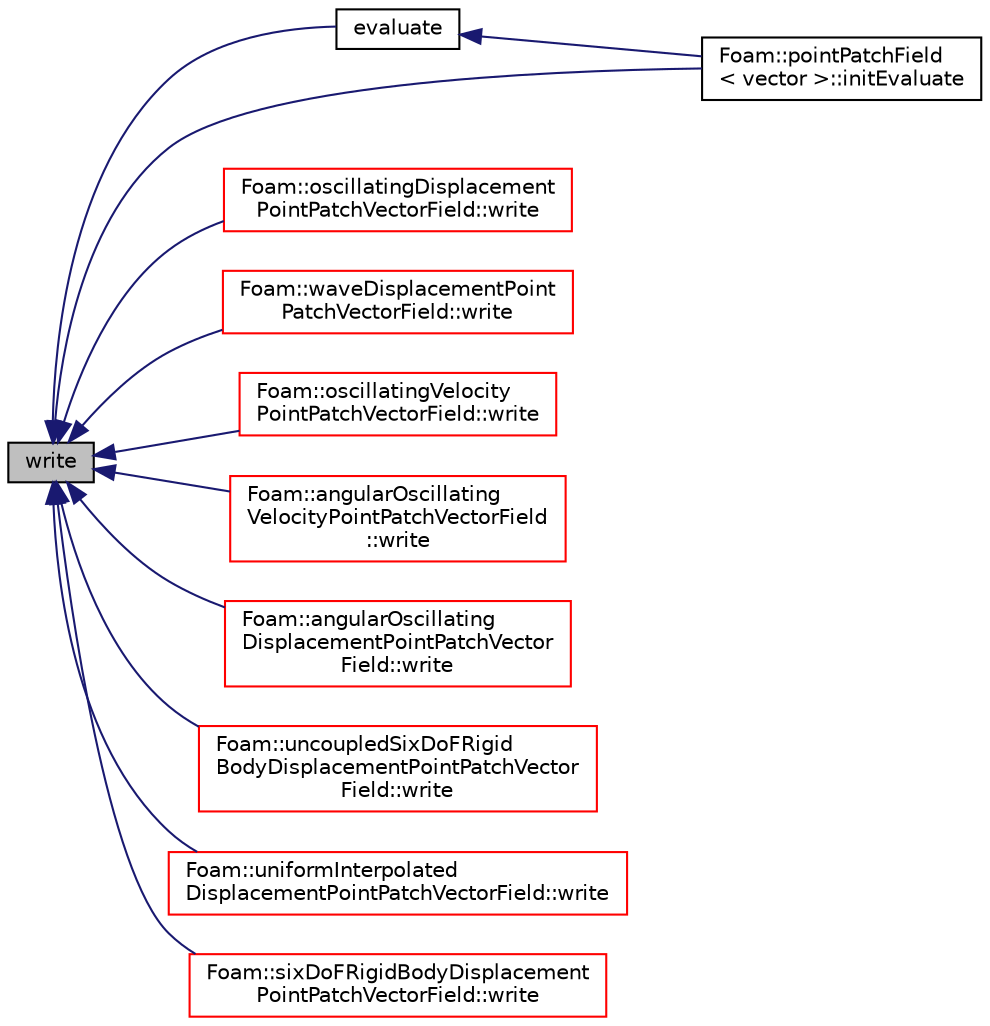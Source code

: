 digraph "write"
{
  bgcolor="transparent";
  edge [fontname="Helvetica",fontsize="10",labelfontname="Helvetica",labelfontsize="10"];
  node [fontname="Helvetica",fontsize="10",shape=record];
  rankdir="LR";
  Node1 [label="write",height=0.2,width=0.4,color="black", fillcolor="grey75", style="filled", fontcolor="black"];
  Node1 -> Node2 [dir="back",color="midnightblue",fontsize="10",style="solid",fontname="Helvetica"];
  Node2 [label="evaluate",height=0.2,width=0.4,color="black",URL="$a01926.html#a3b59c070ab0408e3bbb21927540159f4",tooltip="Evaluate the patch field. "];
  Node2 -> Node3 [dir="back",color="midnightblue",fontsize="10",style="solid",fontname="Helvetica"];
  Node3 [label="Foam::pointPatchField\l\< vector \>::initEvaluate",height=0.2,width=0.4,color="black",URL="$a01926.html#a61f753df7fc804b3c291d9575e062016",tooltip="Initialise evaluation of the patch field (do nothing) "];
  Node1 -> Node3 [dir="back",color="midnightblue",fontsize="10",style="solid",fontname="Helvetica"];
  Node1 -> Node4 [dir="back",color="midnightblue",fontsize="10",style="solid",fontname="Helvetica"];
  Node4 [label="Foam::oscillatingDisplacement\lPointPatchVectorField::write",height=0.2,width=0.4,color="red",URL="$a01761.html#a0941061ad5a26be83b4107d05750ace6",tooltip="Write. "];
  Node1 -> Node5 [dir="back",color="midnightblue",fontsize="10",style="solid",fontname="Helvetica"];
  Node5 [label="Foam::waveDisplacementPoint\lPatchVectorField::write",height=0.2,width=0.4,color="red",URL="$a02948.html#a0941061ad5a26be83b4107d05750ace6",tooltip="Write. "];
  Node1 -> Node6 [dir="back",color="midnightblue",fontsize="10",style="solid",fontname="Helvetica"];
  Node6 [label="Foam::oscillatingVelocity\lPointPatchVectorField::write",height=0.2,width=0.4,color="red",URL="$a01764.html#a0941061ad5a26be83b4107d05750ace6",tooltip="Write. "];
  Node1 -> Node7 [dir="back",color="midnightblue",fontsize="10",style="solid",fontname="Helvetica"];
  Node7 [label="Foam::angularOscillating\lVelocityPointPatchVectorField\l::write",height=0.2,width=0.4,color="red",URL="$a00058.html#a0941061ad5a26be83b4107d05750ace6",tooltip="Write. "];
  Node1 -> Node8 [dir="back",color="midnightblue",fontsize="10",style="solid",fontname="Helvetica"];
  Node8 [label="Foam::angularOscillating\lDisplacementPointPatchVector\lField::write",height=0.2,width=0.4,color="red",URL="$a00057.html#a0941061ad5a26be83b4107d05750ace6",tooltip="Write. "];
  Node1 -> Node9 [dir="back",color="midnightblue",fontsize="10",style="solid",fontname="Helvetica"];
  Node9 [label="Foam::uncoupledSixDoFRigid\lBodyDisplacementPointPatchVector\lField::write",height=0.2,width=0.4,color="red",URL="$a02831.html#a0941061ad5a26be83b4107d05750ace6",tooltip="Write. "];
  Node1 -> Node10 [dir="back",color="midnightblue",fontsize="10",style="solid",fontname="Helvetica"];
  Node10 [label="Foam::uniformInterpolated\lDisplacementPointPatchVectorField::write",height=0.2,width=0.4,color="red",URL="$a02845.html#a0941061ad5a26be83b4107d05750ace6",tooltip="Write. "];
  Node1 -> Node11 [dir="back",color="midnightblue",fontsize="10",style="solid",fontname="Helvetica"];
  Node11 [label="Foam::sixDoFRigidBodyDisplacement\lPointPatchVectorField::write",height=0.2,width=0.4,color="red",URL="$a02383.html#a0941061ad5a26be83b4107d05750ace6",tooltip="Write. "];
}
